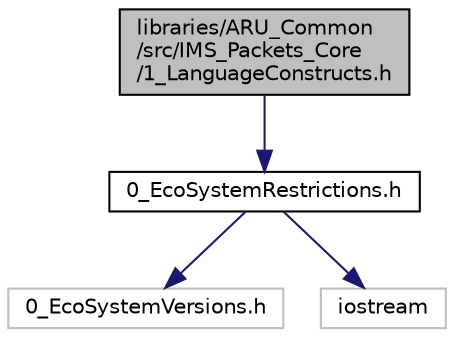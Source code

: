 digraph "libraries/ARU_Common/src/IMS_Packets_Core/1_LanguageConstructs.h"
{
 // LATEX_PDF_SIZE
  edge [fontname="Helvetica",fontsize="10",labelfontname="Helvetica",labelfontsize="10"];
  node [fontname="Helvetica",fontsize="10",shape=record];
  Node1 [label="libraries/ARU_Common\l/src/IMS_Packets_Core\l/1_LanguageConstructs.h",height=0.2,width=0.4,color="black", fillcolor="grey75", style="filled", fontcolor="black",tooltip="Fundamental Elements of Packet Communication."];
  Node1 -> Node2 [color="midnightblue",fontsize="10",style="solid",fontname="Helvetica"];
  Node2 [label="0_EcoSystemRestrictions.h",height=0.2,width=0.4,color="black", fillcolor="white", style="filled",URL="$0___eco_system_restrictions_8h.html",tooltip="Design Configuration for a derived micro-EcoSystem."];
  Node2 -> Node3 [color="midnightblue",fontsize="10",style="solid",fontname="Helvetica"];
  Node3 [label="0_EcoSystemVersions.h",height=0.2,width=0.4,color="grey75", fillcolor="white", style="filled",tooltip=" "];
  Node2 -> Node4 [color="midnightblue",fontsize="10",style="solid",fontname="Helvetica"];
  Node4 [label="iostream",height=0.2,width=0.4,color="grey75", fillcolor="white", style="filled",tooltip=" "];
}
